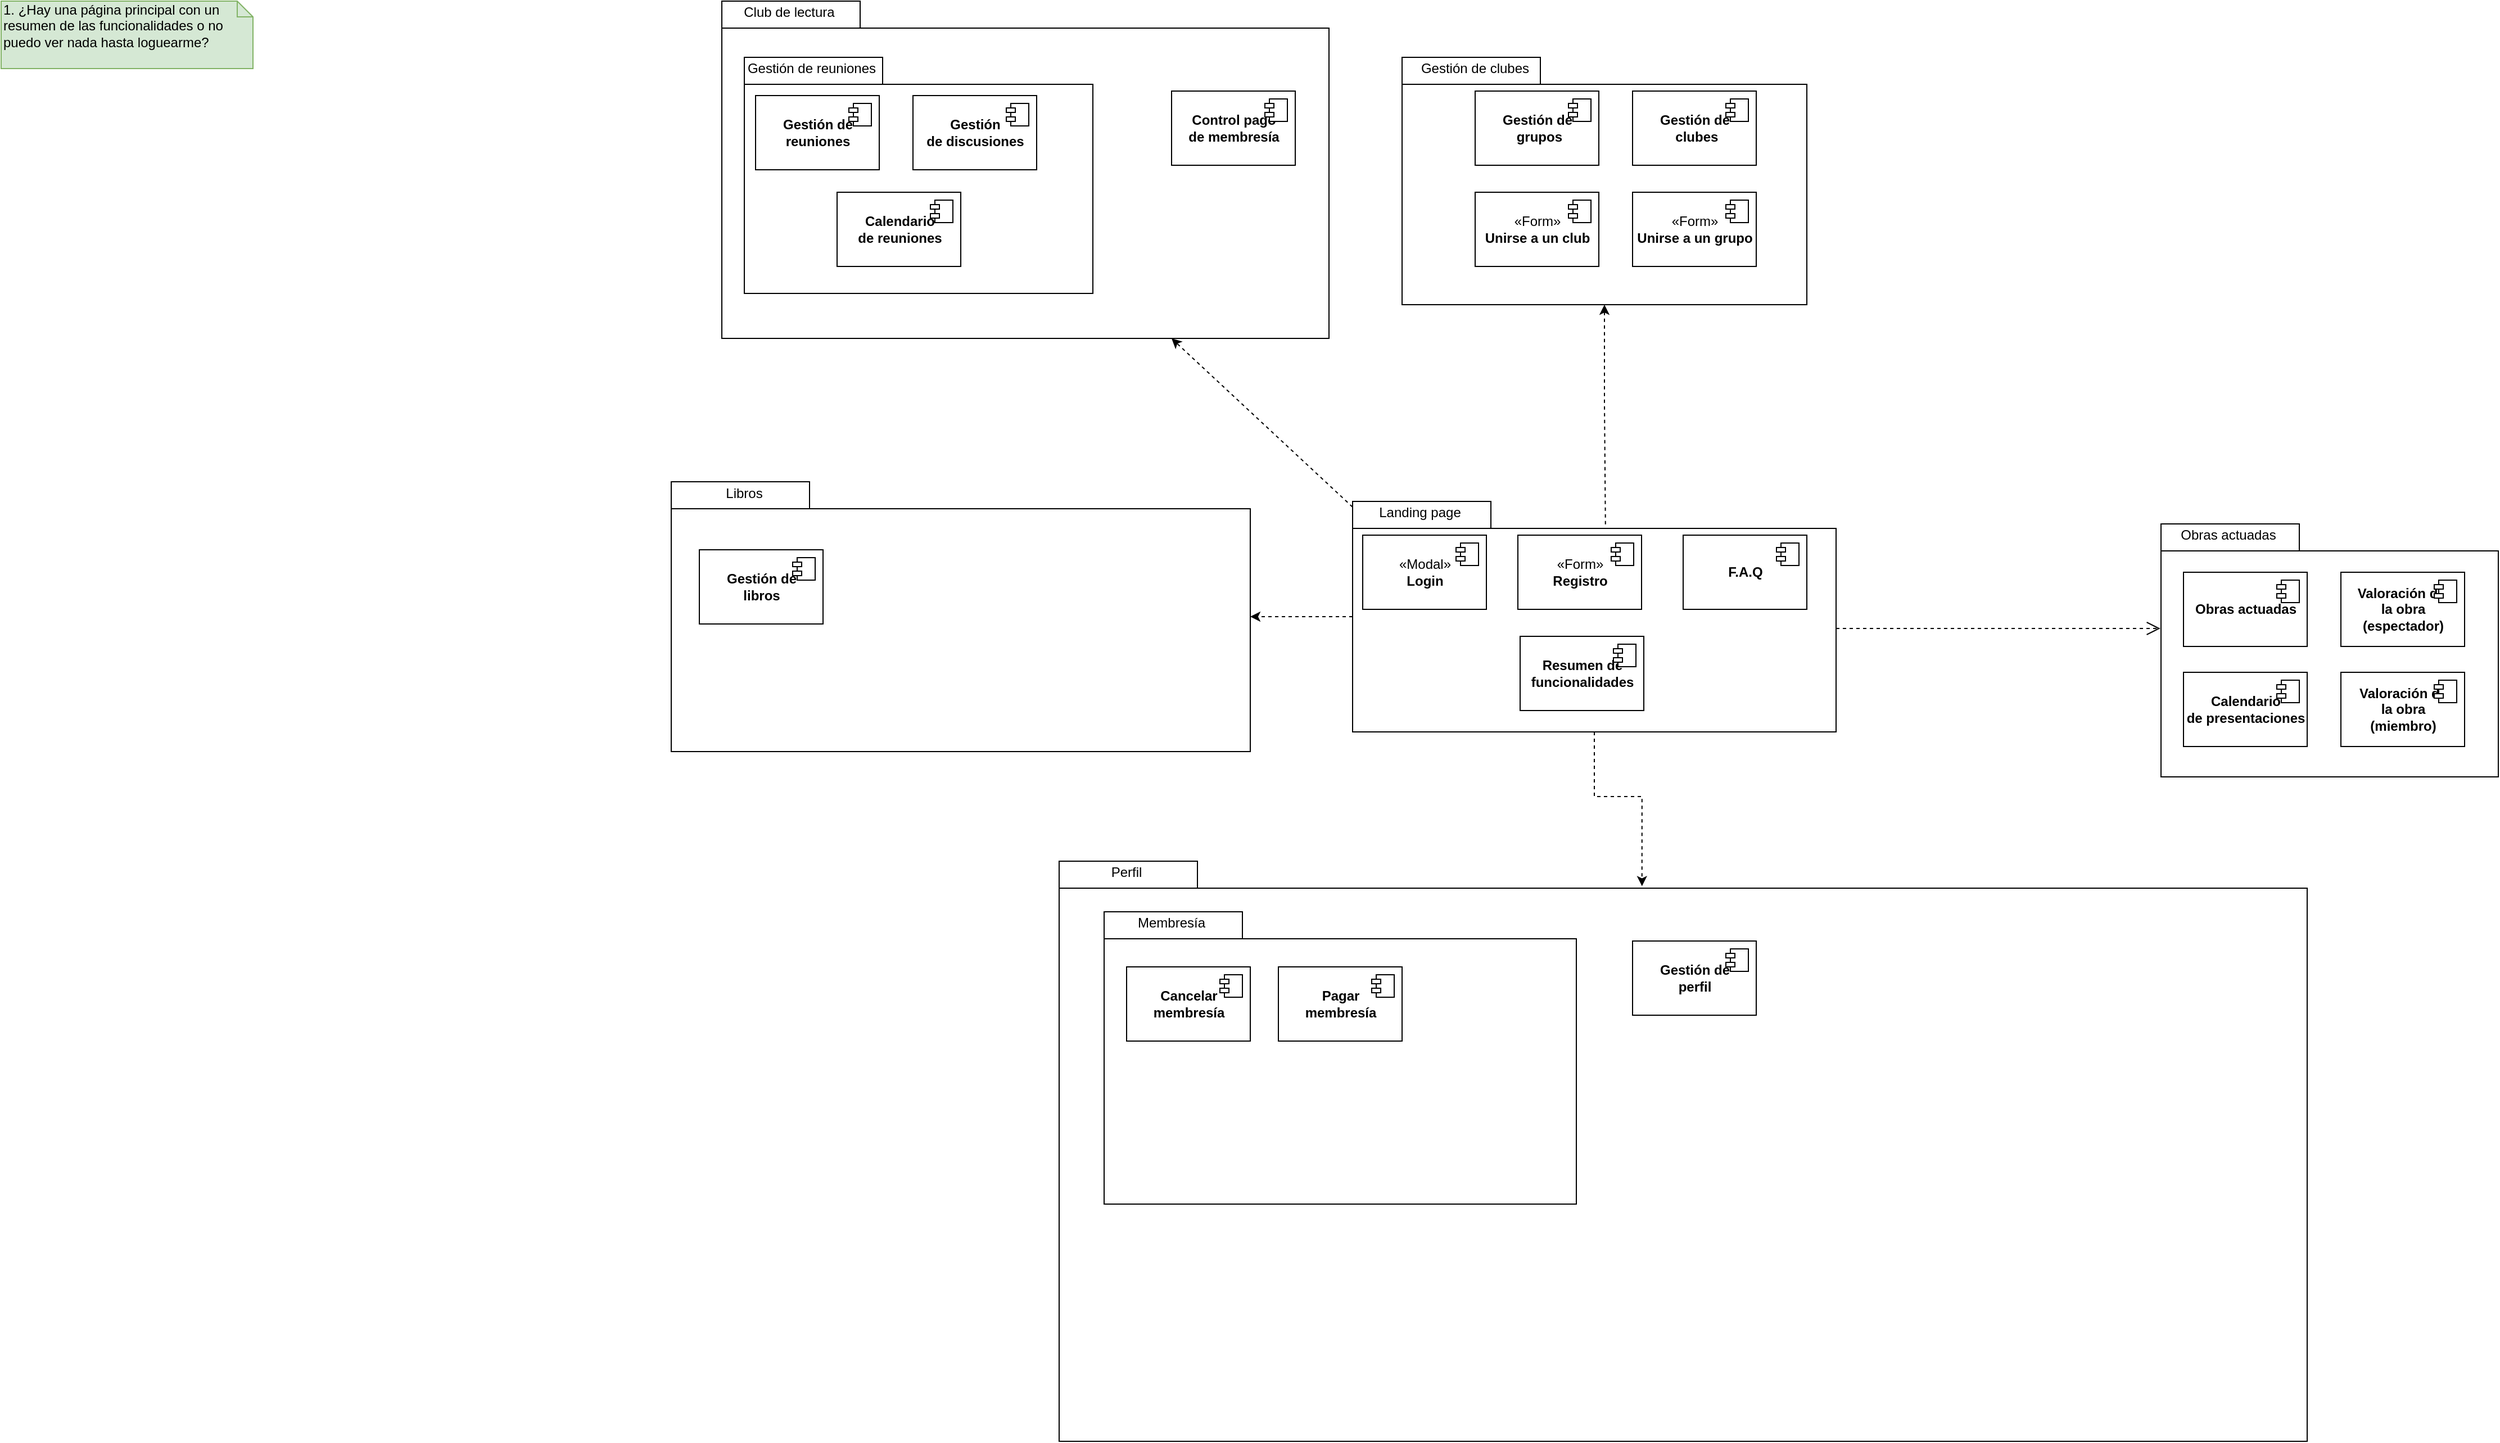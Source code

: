 <mxfile version="12.0.2" type="github" pages="1"><diagram name="Page-1" id="b5b7bab2-c9e2-2cf4-8b2a-24fd1a2a6d21"><mxGraphModel dx="1655" dy="451" grid="1" gridSize="10" guides="1" tooltips="1" connect="1" arrows="1" fold="1" page="1" pageScale="1" pageWidth="827" pageHeight="1169" background="#ffffff" math="0" shadow="0"><root><mxCell id="0"/><mxCell id="1" parent="0"/><mxCell id="6e0c8c40b5770093-71" style="edgeStyle=elbowEdgeStyle;rounded=0;html=1;dashed=1;labelBackgroundColor=none;startFill=0;endArrow=open;endFill=0;endSize=10;fontFamily=Verdana;fontSize=10;elbow=vertical;entryX=-0.002;entryY=0.413;entryDx=0;entryDy=0;entryPerimeter=0;" parent="1" source="6e0c8c40b5770093-33" target="Pfhww0azMZYouLO4t0sD-18" edge="1"><mxGeometry relative="1" as="geometry"><mxPoint x="1045.5" y="595" as="targetPoint"/></mxGeometry></mxCell><mxCell id="Pfhww0azMZYouLO4t0sD-33" value="" style="edgeStyle=orthogonalEdgeStyle;rounded=0;orthogonalLoop=1;jettySize=auto;html=1;dashed=1;startArrow=none;startFill=0;endArrow=classic;endFill=1;entryX=0.467;entryY=0.043;entryDx=0;entryDy=0;entryPerimeter=0;" edge="1" parent="1" source="6e0c8c40b5770093-33" target="Pfhww0azMZYouLO4t0sD-28"><mxGeometry relative="1" as="geometry"><mxPoint x="698" y="794.5" as="targetPoint"/></mxGeometry></mxCell><mxCell id="Pfhww0azMZYouLO4t0sD-40" value="" style="edgeStyle=orthogonalEdgeStyle;rounded=0;orthogonalLoop=1;jettySize=auto;html=1;dashed=1;startArrow=none;startFill=0;endArrow=classic;endFill=1;" edge="1" parent="1" source="6e0c8c40b5770093-33" target="Pfhww0azMZYouLO4t0sD-39"><mxGeometry relative="1" as="geometry"/></mxCell><mxCell id="6e0c8c40b5770093-33" value="" style="shape=folder;fontStyle=1;spacingTop=10;tabWidth=123;tabHeight=24;tabPosition=left;html=1;rounded=0;shadow=0;comic=0;labelBackgroundColor=none;strokeColor=#000000;strokeWidth=1;fillColor=#ffffff;fontFamily=Verdana;fontSize=10;fontColor=#000000;align=center;" parent="1" vertex="1"><mxGeometry x="441" y="475" width="430" height="205" as="geometry"/></mxCell><mxCell id="Pfhww0azMZYouLO4t0sD-39" value="" style="shape=folder;fontStyle=1;spacingTop=10;tabWidth=123;tabHeight=24;tabPosition=left;html=1;rounded=0;shadow=0;comic=0;labelBackgroundColor=none;strokeColor=#000000;strokeWidth=1;fillColor=#ffffff;fontFamily=Verdana;fontSize=10;fontColor=#000000;align=center;" vertex="1" parent="1"><mxGeometry x="-165" y="457.5" width="515" height="240" as="geometry"/></mxCell><mxCell id="Pfhww0azMZYouLO4t0sD-28" value="" style="shape=folder;fontStyle=1;spacingTop=10;tabWidth=123;tabHeight=24;tabPosition=left;html=1;rounded=0;shadow=0;comic=0;labelBackgroundColor=none;strokeColor=#000000;strokeWidth=1;fillColor=#ffffff;fontFamily=Verdana;fontSize=10;fontColor=#000000;align=center;" vertex="1" parent="1"><mxGeometry x="180" y="795" width="1110" height="516" as="geometry"/></mxCell><mxCell id="Pfhww0azMZYouLO4t0sD-1" value="«Modal»&lt;br&gt;&lt;b&gt;Login&lt;/b&gt;" style="html=1;" vertex="1" parent="1"><mxGeometry x="450" y="505" width="110" height="66" as="geometry"/></mxCell><mxCell id="Pfhww0azMZYouLO4t0sD-2" value="" style="shape=component;jettyWidth=8;jettyHeight=4;" vertex="1" parent="Pfhww0azMZYouLO4t0sD-1"><mxGeometry x="1" width="20" height="20" relative="1" as="geometry"><mxPoint x="-27" y="7" as="offset"/></mxGeometry></mxCell><mxCell id="Pfhww0azMZYouLO4t0sD-3" value="1. ¿Hay una página principal con un resumen de las funcionalidades o no puedo ver nada hasta loguearme?" style="shape=note;whiteSpace=wrap;html=1;size=14;verticalAlign=top;align=left;spacingTop=-6;fillColor=#d5e8d4;strokeColor=#82b366;" vertex="1" parent="1"><mxGeometry x="-761" y="30" width="224" height="60" as="geometry"/></mxCell><mxCell id="Pfhww0azMZYouLO4t0sD-57" style="edgeStyle=none;rounded=0;orthogonalLoop=1;jettySize=auto;html=1;exitX=0;exitY=0.25;exitDx=0;exitDy=0;dashed=1;startArrow=none;startFill=0;endArrow=classic;endFill=1;" edge="1" parent="1" source="Pfhww0azMZYouLO4t0sD-4"><mxGeometry relative="1" as="geometry"><mxPoint x="280" y="330" as="targetPoint"/></mxGeometry></mxCell><mxCell id="Pfhww0azMZYouLO4t0sD-4" value="Landing page" style="text;html=1;strokeColor=none;fillColor=none;align=center;verticalAlign=middle;whiteSpace=wrap;rounded=0;" vertex="1" parent="1"><mxGeometry x="441" y="475" width="120" height="20" as="geometry"/></mxCell><mxCell id="Pfhww0azMZYouLO4t0sD-14" value="" style="edgeStyle=orthogonalEdgeStyle;rounded=0;orthogonalLoop=1;jettySize=auto;html=1;entryX=0.523;entryY=0.102;entryDx=0;entryDy=0;entryPerimeter=0;endArrow=none;endFill=0;dashed=1;startArrow=classic;startFill=1;" edge="1" parent="1" source="Pfhww0azMZYouLO4t0sD-7" target="6e0c8c40b5770093-33"><mxGeometry relative="1" as="geometry"><mxPoint x="710" y="323" as="targetPoint"/></mxGeometry></mxCell><mxCell id="Pfhww0azMZYouLO4t0sD-7" value="" style="shape=folder;fontStyle=1;spacingTop=10;tabWidth=123;tabHeight=24;tabPosition=left;html=1;rounded=0;shadow=0;comic=0;labelBackgroundColor=none;strokeColor=#000000;strokeWidth=1;fillColor=#ffffff;fontFamily=Verdana;fontSize=10;fontColor=#000000;align=center;" vertex="1" parent="1"><mxGeometry x="485" y="80" width="360" height="220" as="geometry"/></mxCell><mxCell id="Pfhww0azMZYouLO4t0sD-8" value="&lt;b&gt;Gestión de&lt;br&gt;&amp;nbsp;grupos&lt;/b&gt;" style="html=1;" vertex="1" parent="1"><mxGeometry x="550" y="110" width="110" height="66" as="geometry"/></mxCell><mxCell id="Pfhww0azMZYouLO4t0sD-9" value="" style="shape=component;jettyWidth=8;jettyHeight=4;" vertex="1" parent="Pfhww0azMZYouLO4t0sD-8"><mxGeometry x="1" width="20" height="20" relative="1" as="geometry"><mxPoint x="-27" y="7" as="offset"/></mxGeometry></mxCell><mxCell id="Pfhww0azMZYouLO4t0sD-10" value="Gestión de clubes" style="text;html=1;strokeColor=none;fillColor=none;align=center;verticalAlign=middle;whiteSpace=wrap;rounded=0;" vertex="1" parent="1"><mxGeometry x="490" y="80" width="120" height="20" as="geometry"/></mxCell><mxCell id="Pfhww0azMZYouLO4t0sD-11" value="&lt;b&gt;Gestión de&lt;br&gt;&amp;nbsp;clubes&lt;/b&gt;" style="html=1;" vertex="1" parent="1"><mxGeometry x="690" y="110" width="110" height="66" as="geometry"/></mxCell><mxCell id="Pfhww0azMZYouLO4t0sD-12" value="" style="shape=component;jettyWidth=8;jettyHeight=4;" vertex="1" parent="Pfhww0azMZYouLO4t0sD-11"><mxGeometry x="1" width="20" height="20" relative="1" as="geometry"><mxPoint x="-27" y="7" as="offset"/></mxGeometry></mxCell><mxCell id="Pfhww0azMZYouLO4t0sD-18" value="" style="shape=folder;fontStyle=1;spacingTop=10;tabWidth=123;tabHeight=24;tabPosition=left;html=1;rounded=0;shadow=0;comic=0;labelBackgroundColor=none;strokeColor=#000000;strokeWidth=1;fillColor=#ffffff;fontFamily=Verdana;fontSize=10;fontColor=#000000;align=center;" vertex="1" parent="1"><mxGeometry x="1160" y="495" width="300" height="225" as="geometry"/></mxCell><mxCell id="Pfhww0azMZYouLO4t0sD-19" value="&lt;b&gt;Obras actuadas&lt;/b&gt;" style="html=1;" vertex="1" parent="1"><mxGeometry x="1180" y="538" width="110" height="66" as="geometry"/></mxCell><mxCell id="Pfhww0azMZYouLO4t0sD-20" value="" style="shape=component;jettyWidth=8;jettyHeight=4;" vertex="1" parent="Pfhww0azMZYouLO4t0sD-19"><mxGeometry x="1" width="20" height="20" relative="1" as="geometry"><mxPoint x="-27" y="7" as="offset"/></mxGeometry></mxCell><mxCell id="Pfhww0azMZYouLO4t0sD-21" value="Obras actuadas" style="text;html=1;strokeColor=none;fillColor=none;align=center;verticalAlign=middle;whiteSpace=wrap;rounded=0;" vertex="1" parent="1"><mxGeometry x="1160" y="495" width="120" height="20" as="geometry"/></mxCell><mxCell id="Pfhww0azMZYouLO4t0sD-22" value="&lt;b&gt;Calendario &lt;br&gt;de presentaciones&lt;/b&gt;" style="html=1;" vertex="1" parent="1"><mxGeometry x="1180" y="627" width="110" height="66" as="geometry"/></mxCell><mxCell id="Pfhww0azMZYouLO4t0sD-23" value="" style="shape=component;jettyWidth=8;jettyHeight=4;" vertex="1" parent="Pfhww0azMZYouLO4t0sD-22"><mxGeometry x="1" width="20" height="20" relative="1" as="geometry"><mxPoint x="-27" y="7" as="offset"/></mxGeometry></mxCell><mxCell id="Pfhww0azMZYouLO4t0sD-24" value="&lt;b&gt;Valoración de&amp;nbsp;&lt;br&gt;la obra &lt;br&gt;(espectador)&lt;br&gt;&lt;/b&gt;" style="html=1;" vertex="1" parent="1"><mxGeometry x="1320" y="538" width="110" height="66" as="geometry"/></mxCell><mxCell id="Pfhww0azMZYouLO4t0sD-25" value="" style="shape=component;jettyWidth=8;jettyHeight=4;" vertex="1" parent="Pfhww0azMZYouLO4t0sD-24"><mxGeometry x="1" width="20" height="20" relative="1" as="geometry"><mxPoint x="-27" y="7" as="offset"/></mxGeometry></mxCell><mxCell id="Pfhww0azMZYouLO4t0sD-26" value="&lt;b&gt;Valoración de&lt;br&gt;la obra &lt;br&gt;(miembro)&lt;br&gt;&lt;/b&gt;" style="html=1;" vertex="1" parent="1"><mxGeometry x="1320" y="627" width="110" height="66" as="geometry"/></mxCell><mxCell id="Pfhww0azMZYouLO4t0sD-27" value="" style="shape=component;jettyWidth=8;jettyHeight=4;" vertex="1" parent="Pfhww0azMZYouLO4t0sD-26"><mxGeometry x="1" width="20" height="20" relative="1" as="geometry"><mxPoint x="-27" y="7" as="offset"/></mxGeometry></mxCell><mxCell id="Pfhww0azMZYouLO4t0sD-30" value="Perfil" style="text;html=1;strokeColor=none;fillColor=none;align=center;verticalAlign=middle;whiteSpace=wrap;rounded=0;" vertex="1" parent="1"><mxGeometry x="180" y="795" width="120" height="20" as="geometry"/></mxCell><mxCell id="Pfhww0azMZYouLO4t0sD-31" value="" style="shape=folder;fontStyle=1;spacingTop=10;tabWidth=123;tabHeight=24;tabPosition=left;html=1;rounded=0;shadow=0;comic=0;labelBackgroundColor=none;strokeColor=#000000;strokeWidth=1;fillColor=#ffffff;fontFamily=Verdana;fontSize=10;fontColor=#000000;align=center;" vertex="1" parent="1"><mxGeometry x="220" y="840" width="420" height="260" as="geometry"/></mxCell><mxCell id="Pfhww0azMZYouLO4t0sD-34" value="Membresía" style="text;html=1;strokeColor=none;fillColor=none;align=center;verticalAlign=middle;whiteSpace=wrap;rounded=0;" vertex="1" parent="1"><mxGeometry x="220" y="840" width="120" height="20" as="geometry"/></mxCell><mxCell id="Pfhww0azMZYouLO4t0sD-35" value="&lt;b&gt;Cancelar &lt;br&gt;membresía&lt;/b&gt;" style="html=1;" vertex="1" parent="1"><mxGeometry x="240" y="889" width="110" height="66" as="geometry"/></mxCell><mxCell id="Pfhww0azMZYouLO4t0sD-36" value="" style="shape=component;jettyWidth=8;jettyHeight=4;" vertex="1" parent="Pfhww0azMZYouLO4t0sD-35"><mxGeometry x="1" width="20" height="20" relative="1" as="geometry"><mxPoint x="-27" y="7" as="offset"/></mxGeometry></mxCell><mxCell id="Pfhww0azMZYouLO4t0sD-37" value="&lt;b&gt;Pagar &lt;br&gt;membresía&lt;/b&gt;" style="html=1;" vertex="1" parent="1"><mxGeometry x="375" y="889" width="110" height="66" as="geometry"/></mxCell><mxCell id="Pfhww0azMZYouLO4t0sD-38" value="" style="shape=component;jettyWidth=8;jettyHeight=4;" vertex="1" parent="Pfhww0azMZYouLO4t0sD-37"><mxGeometry x="1" width="20" height="20" relative="1" as="geometry"><mxPoint x="-27" y="7" as="offset"/></mxGeometry></mxCell><mxCell id="Pfhww0azMZYouLO4t0sD-41" value="Libros" style="text;html=1;strokeColor=none;fillColor=none;align=center;verticalAlign=middle;whiteSpace=wrap;rounded=0;" vertex="1" parent="1"><mxGeometry x="-160" y="457.5" width="120" height="20" as="geometry"/></mxCell><mxCell id="Pfhww0azMZYouLO4t0sD-42" value="&lt;b&gt;Gestión de &lt;br&gt;libros&lt;/b&gt;" style="html=1;" vertex="1" parent="1"><mxGeometry x="-140" y="518" width="110" height="66" as="geometry"/></mxCell><mxCell id="Pfhww0azMZYouLO4t0sD-43" value="" style="shape=component;jettyWidth=8;jettyHeight=4;" vertex="1" parent="Pfhww0azMZYouLO4t0sD-42"><mxGeometry x="1" width="20" height="20" relative="1" as="geometry"><mxPoint x="-27" y="7" as="offset"/></mxGeometry></mxCell><mxCell id="Pfhww0azMZYouLO4t0sD-45" value="«Form»&lt;br&gt;&lt;b&gt;Registro&lt;/b&gt;" style="html=1;" vertex="1" parent="1"><mxGeometry x="588" y="505" width="110" height="66" as="geometry"/></mxCell><mxCell id="Pfhww0azMZYouLO4t0sD-46" value="" style="shape=component;jettyWidth=8;jettyHeight=4;" vertex="1" parent="Pfhww0azMZYouLO4t0sD-45"><mxGeometry x="1" width="20" height="20" relative="1" as="geometry"><mxPoint x="-27" y="7" as="offset"/></mxGeometry></mxCell><mxCell id="Pfhww0azMZYouLO4t0sD-47" value="«Form»&lt;b&gt;&lt;br&gt;Unirse a un club&lt;/b&gt;" style="html=1;" vertex="1" parent="1"><mxGeometry x="550" y="200" width="110" height="66" as="geometry"/></mxCell><mxCell id="Pfhww0azMZYouLO4t0sD-48" value="" style="shape=component;jettyWidth=8;jettyHeight=4;" vertex="1" parent="Pfhww0azMZYouLO4t0sD-47"><mxGeometry x="1" width="20" height="20" relative="1" as="geometry"><mxPoint x="-27" y="7" as="offset"/></mxGeometry></mxCell><mxCell id="Pfhww0azMZYouLO4t0sD-49" value="«Form»&lt;b&gt;&lt;br&gt;Unirse a un grupo&lt;/b&gt;" style="html=1;" vertex="1" parent="1"><mxGeometry x="690" y="200" width="110" height="66" as="geometry"/></mxCell><mxCell id="Pfhww0azMZYouLO4t0sD-50" value="" style="shape=component;jettyWidth=8;jettyHeight=4;" vertex="1" parent="Pfhww0azMZYouLO4t0sD-49"><mxGeometry x="1" width="20" height="20" relative="1" as="geometry"><mxPoint x="-27" y="7" as="offset"/></mxGeometry></mxCell><mxCell id="Pfhww0azMZYouLO4t0sD-51" value="&lt;b&gt;F.A.Q&lt;/b&gt;" style="html=1;" vertex="1" parent="1"><mxGeometry x="735" y="505" width="110" height="66" as="geometry"/></mxCell><mxCell id="Pfhww0azMZYouLO4t0sD-52" value="" style="shape=component;jettyWidth=8;jettyHeight=4;" vertex="1" parent="Pfhww0azMZYouLO4t0sD-51"><mxGeometry x="1" width="20" height="20" relative="1" as="geometry"><mxPoint x="-27" y="7" as="offset"/></mxGeometry></mxCell><mxCell id="Pfhww0azMZYouLO4t0sD-53" value="&lt;b&gt;Resumen de&lt;br&gt;funcionalidades&lt;br&gt;&lt;/b&gt;" style="html=1;" vertex="1" parent="1"><mxGeometry x="590" y="595" width="110" height="66" as="geometry"/></mxCell><mxCell id="Pfhww0azMZYouLO4t0sD-54" value="" style="shape=component;jettyWidth=8;jettyHeight=4;" vertex="1" parent="Pfhww0azMZYouLO4t0sD-53"><mxGeometry x="1" width="20" height="20" relative="1" as="geometry"><mxPoint x="-27" y="7" as="offset"/></mxGeometry></mxCell><mxCell id="Pfhww0azMZYouLO4t0sD-55" value="&lt;b&gt;Gestión de &lt;br&gt;perfil&lt;/b&gt;" style="html=1;" vertex="1" parent="1"><mxGeometry x="690" y="866" width="110" height="66" as="geometry"/></mxCell><mxCell id="Pfhww0azMZYouLO4t0sD-56" value="" style="shape=component;jettyWidth=8;jettyHeight=4;" vertex="1" parent="Pfhww0azMZYouLO4t0sD-55"><mxGeometry x="1" width="20" height="20" relative="1" as="geometry"><mxPoint x="-27" y="7" as="offset"/></mxGeometry></mxCell><mxCell id="Pfhww0azMZYouLO4t0sD-58" value="" style="shape=folder;fontStyle=1;spacingTop=10;tabWidth=123;tabHeight=24;tabPosition=left;html=1;rounded=0;shadow=0;comic=0;labelBackgroundColor=none;strokeColor=#000000;strokeWidth=1;fillColor=#ffffff;fontFamily=Verdana;fontSize=10;fontColor=#000000;align=center;" vertex="1" parent="1"><mxGeometry x="-120" y="30" width="540" height="300" as="geometry"/></mxCell><mxCell id="Pfhww0azMZYouLO4t0sD-59" value="Club de lectura" style="text;html=1;strokeColor=none;fillColor=none;align=center;verticalAlign=middle;whiteSpace=wrap;rounded=0;" vertex="1" parent="1"><mxGeometry x="-120" y="30" width="120" height="20" as="geometry"/></mxCell><mxCell id="Pfhww0azMZYouLO4t0sD-64" value="" style="shape=folder;fontStyle=1;spacingTop=10;tabWidth=123;tabHeight=24;tabPosition=left;html=1;rounded=0;shadow=0;comic=0;labelBackgroundColor=none;strokeColor=#000000;strokeWidth=1;fillColor=#ffffff;fontFamily=Verdana;fontSize=10;fontColor=#000000;align=center;" vertex="1" parent="1"><mxGeometry x="-100" y="80" width="310" height="210" as="geometry"/></mxCell><mxCell id="Pfhww0azMZYouLO4t0sD-65" value="Gestión de reuniones" style="text;html=1;strokeColor=none;fillColor=none;align=center;verticalAlign=middle;whiteSpace=wrap;rounded=0;" vertex="1" parent="1"><mxGeometry x="-100" y="80" width="120" height="20" as="geometry"/></mxCell><mxCell id="Pfhww0azMZYouLO4t0sD-66" value="&lt;b&gt;Gestión de &lt;br&gt;reuniones&lt;/b&gt;" style="html=1;" vertex="1" parent="1"><mxGeometry x="-90" y="114" width="110" height="66" as="geometry"/></mxCell><mxCell id="Pfhww0azMZYouLO4t0sD-67" value="" style="shape=component;jettyWidth=8;jettyHeight=4;" vertex="1" parent="Pfhww0azMZYouLO4t0sD-66"><mxGeometry x="1" width="20" height="20" relative="1" as="geometry"><mxPoint x="-27" y="7" as="offset"/></mxGeometry></mxCell><mxCell id="Pfhww0azMZYouLO4t0sD-68" value="&lt;b&gt;Gestión &lt;br&gt;de discusiones&lt;/b&gt;" style="html=1;" vertex="1" parent="1"><mxGeometry x="50" y="114" width="110" height="66" as="geometry"/></mxCell><mxCell id="Pfhww0azMZYouLO4t0sD-69" value="" style="shape=component;jettyWidth=8;jettyHeight=4;" vertex="1" parent="Pfhww0azMZYouLO4t0sD-68"><mxGeometry x="1" width="20" height="20" relative="1" as="geometry"><mxPoint x="-27" y="7" as="offset"/></mxGeometry></mxCell><mxCell id="Pfhww0azMZYouLO4t0sD-70" value="&lt;b&gt;Control pago &lt;br&gt;de membresía&lt;/b&gt;" style="html=1;" vertex="1" parent="1"><mxGeometry x="280" y="110" width="110" height="66" as="geometry"/></mxCell><mxCell id="Pfhww0azMZYouLO4t0sD-71" value="" style="shape=component;jettyWidth=8;jettyHeight=4;" vertex="1" parent="Pfhww0azMZYouLO4t0sD-70"><mxGeometry x="1" width="20" height="20" relative="1" as="geometry"><mxPoint x="-27" y="7" as="offset"/></mxGeometry></mxCell><mxCell id="Pfhww0azMZYouLO4t0sD-72" value="&lt;b&gt;Calendario &lt;br&gt;de reuniones&lt;/b&gt;" style="html=1;" vertex="1" parent="1"><mxGeometry x="-17.5" y="200" width="110" height="66" as="geometry"/></mxCell><mxCell id="Pfhww0azMZYouLO4t0sD-73" value="" style="shape=component;jettyWidth=8;jettyHeight=4;" vertex="1" parent="Pfhww0azMZYouLO4t0sD-72"><mxGeometry x="1" width="20" height="20" relative="1" as="geometry"><mxPoint x="-27" y="7" as="offset"/></mxGeometry></mxCell></root></mxGraphModel></diagram></mxfile>